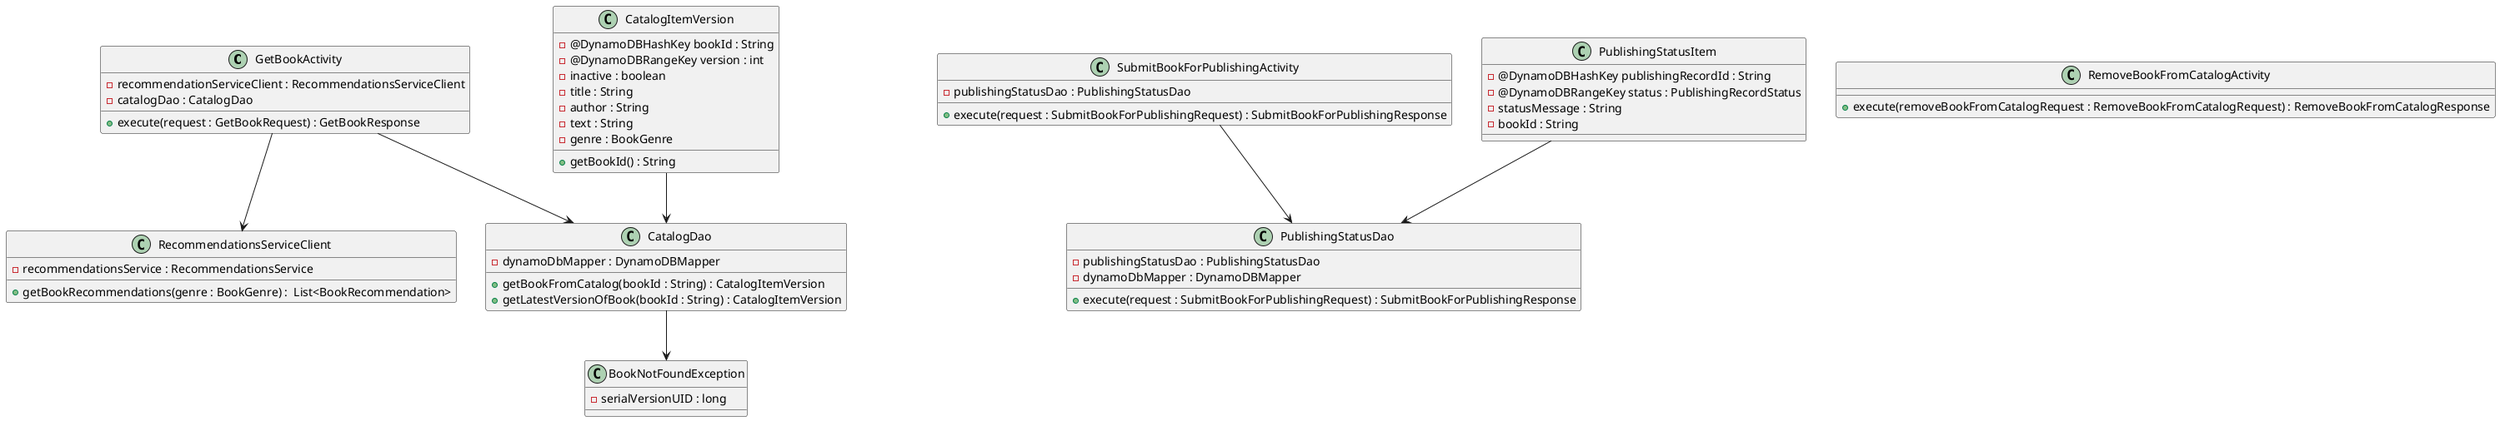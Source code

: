 @startuml
class GetBookActivity {
- recommendationServiceClient : RecommendationsServiceClient
- catalogDao : CatalogDao

+execute(request : GetBookRequest) : GetBookResponse

}
class SubmitBookForPublishingActivity {
- publishingStatusDao : PublishingStatusDao

+execute(request : SubmitBookForPublishingRequest) : SubmitBookForPublishingResponse

}

class RemoveBookFromCatalogActivity {

+execute(removeBookFromCatalogRequest : RemoveBookFromCatalogRequest) : RemoveBookFromCatalogResponse

}
class RecommendationsServiceClient {

- recommendationsService : RecommendationsService

+ getBookRecommendations(genre : BookGenre) :  List<BookRecommendation>
}

class CatalogItemVersion {

 - @DynamoDBHashKey bookId : String
 - @DynamoDBRangeKey version : int
 - inactive : boolean
 - title : String
 - author : String
 - text : String
 - genre : BookGenre

+getBookId() : String

}

class PublishingStatusItem {

  - @DynamoDBHashKey publishingRecordId : String
  - @DynamoDBRangeKey status : PublishingRecordStatus
  - statusMessage : String
  - bookId : String

}

class CatalogDao {

- dynamoDbMapper : DynamoDBMapper
+ getBookFromCatalog(bookId : String) : CatalogItemVersion
+ getLatestVersionOfBook(bookId : String) : CatalogItemVersion

}

class PublishingStatusDao {

-publishingStatusDao : PublishingStatusDao
 - dynamoDbMapper : DynamoDBMapper

+ execute(request : SubmitBookForPublishingRequest) : SubmitBookForPublishingResponse

}

class BookNotFoundException {

 - serialVersionUID : long

}
GetBookActivity --> CatalogDao
GetBookActivity --> RecommendationsServiceClient
SubmitBookForPublishingActivity --> PublishingStatusDao
CatalogItemVersion  --> CatalogDao
PublishingStatusItem  --> PublishingStatusDao
CatalogDao --> BookNotFoundException

@enduml